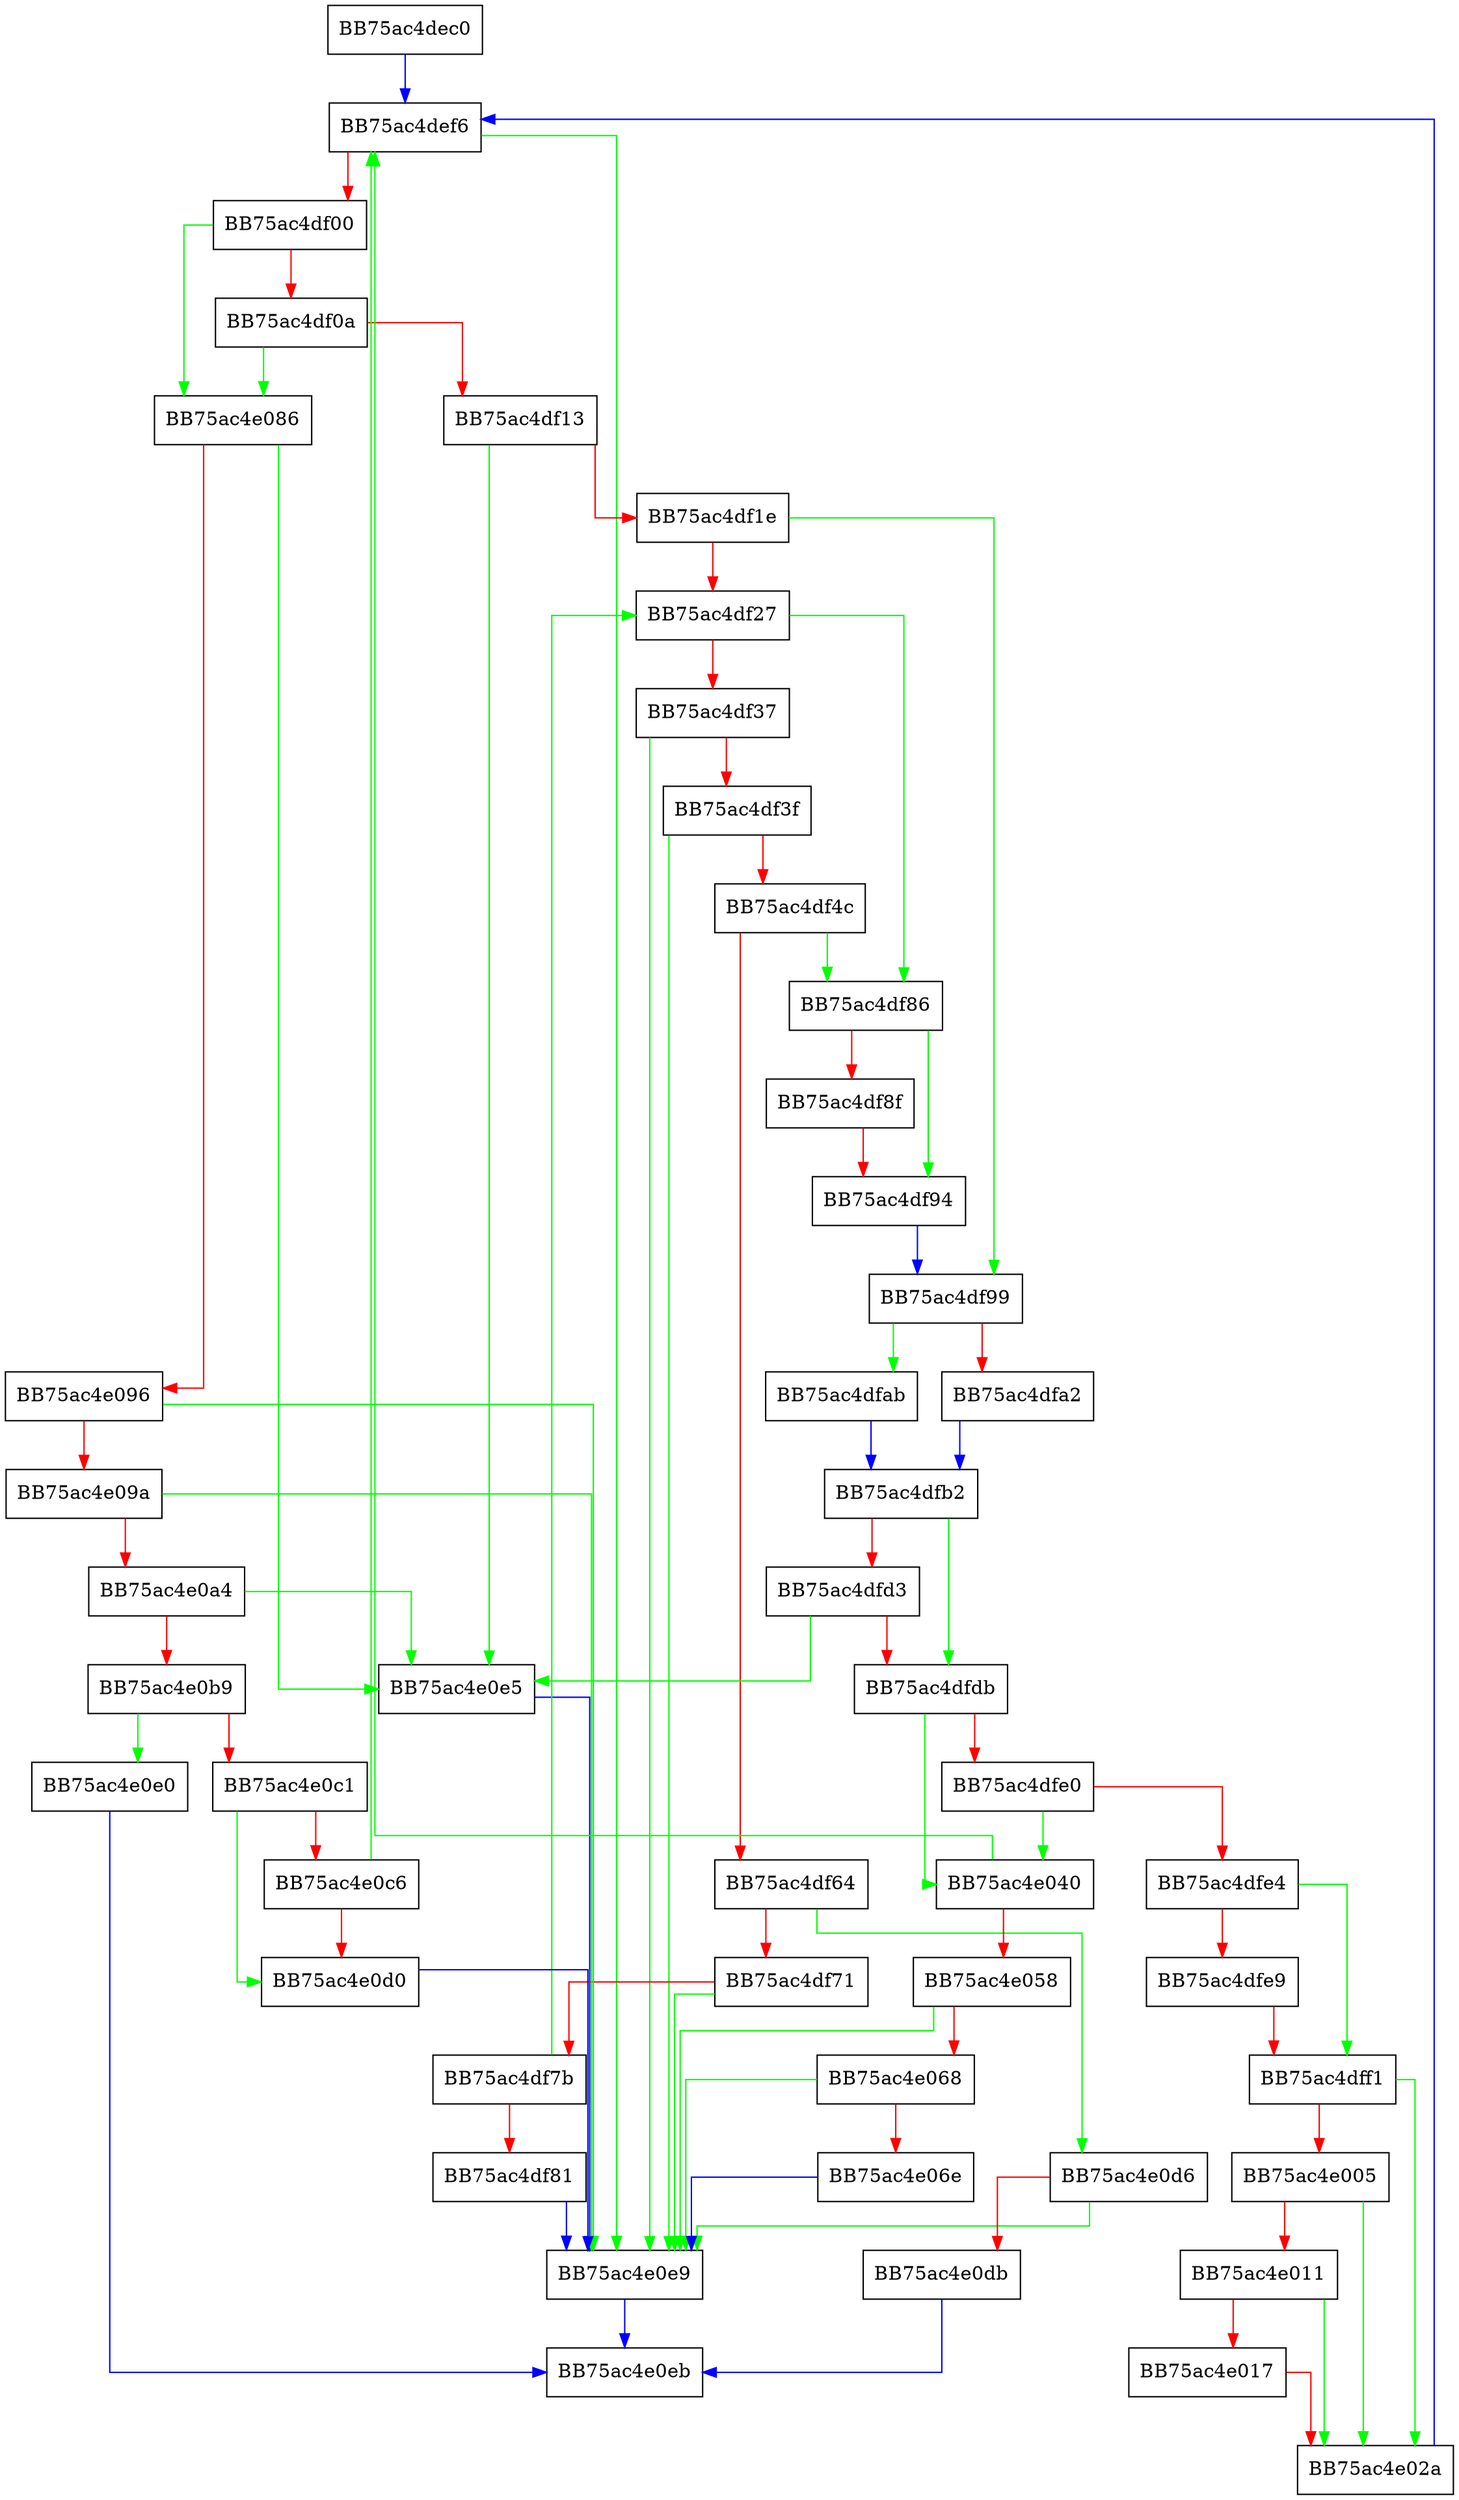 digraph getNextDirectoryInfo {
  node [shape="box"];
  graph [splines=ortho];
  BB75ac4dec0 -> BB75ac4def6 [color="blue"];
  BB75ac4def6 -> BB75ac4e0e9 [color="green"];
  BB75ac4def6 -> BB75ac4df00 [color="red"];
  BB75ac4df00 -> BB75ac4e086 [color="green"];
  BB75ac4df00 -> BB75ac4df0a [color="red"];
  BB75ac4df0a -> BB75ac4e086 [color="green"];
  BB75ac4df0a -> BB75ac4df13 [color="red"];
  BB75ac4df13 -> BB75ac4e0e5 [color="green"];
  BB75ac4df13 -> BB75ac4df1e [color="red"];
  BB75ac4df1e -> BB75ac4df99 [color="green"];
  BB75ac4df1e -> BB75ac4df27 [color="red"];
  BB75ac4df27 -> BB75ac4df86 [color="green"];
  BB75ac4df27 -> BB75ac4df37 [color="red"];
  BB75ac4df37 -> BB75ac4e0e9 [color="green"];
  BB75ac4df37 -> BB75ac4df3f [color="red"];
  BB75ac4df3f -> BB75ac4e0e9 [color="green"];
  BB75ac4df3f -> BB75ac4df4c [color="red"];
  BB75ac4df4c -> BB75ac4df86 [color="green"];
  BB75ac4df4c -> BB75ac4df64 [color="red"];
  BB75ac4df64 -> BB75ac4e0d6 [color="green"];
  BB75ac4df64 -> BB75ac4df71 [color="red"];
  BB75ac4df71 -> BB75ac4e0e9 [color="green"];
  BB75ac4df71 -> BB75ac4df7b [color="red"];
  BB75ac4df7b -> BB75ac4df27 [color="green"];
  BB75ac4df7b -> BB75ac4df81 [color="red"];
  BB75ac4df81 -> BB75ac4e0e9 [color="blue"];
  BB75ac4df86 -> BB75ac4df94 [color="green"];
  BB75ac4df86 -> BB75ac4df8f [color="red"];
  BB75ac4df8f -> BB75ac4df94 [color="red"];
  BB75ac4df94 -> BB75ac4df99 [color="blue"];
  BB75ac4df99 -> BB75ac4dfab [color="green"];
  BB75ac4df99 -> BB75ac4dfa2 [color="red"];
  BB75ac4dfa2 -> BB75ac4dfb2 [color="blue"];
  BB75ac4dfab -> BB75ac4dfb2 [color="blue"];
  BB75ac4dfb2 -> BB75ac4dfdb [color="green"];
  BB75ac4dfb2 -> BB75ac4dfd3 [color="red"];
  BB75ac4dfd3 -> BB75ac4e0e5 [color="green"];
  BB75ac4dfd3 -> BB75ac4dfdb [color="red"];
  BB75ac4dfdb -> BB75ac4e040 [color="green"];
  BB75ac4dfdb -> BB75ac4dfe0 [color="red"];
  BB75ac4dfe0 -> BB75ac4e040 [color="green"];
  BB75ac4dfe0 -> BB75ac4dfe4 [color="red"];
  BB75ac4dfe4 -> BB75ac4dff1 [color="green"];
  BB75ac4dfe4 -> BB75ac4dfe9 [color="red"];
  BB75ac4dfe9 -> BB75ac4dff1 [color="red"];
  BB75ac4dff1 -> BB75ac4e02a [color="green"];
  BB75ac4dff1 -> BB75ac4e005 [color="red"];
  BB75ac4e005 -> BB75ac4e02a [color="green"];
  BB75ac4e005 -> BB75ac4e011 [color="red"];
  BB75ac4e011 -> BB75ac4e02a [color="green"];
  BB75ac4e011 -> BB75ac4e017 [color="red"];
  BB75ac4e017 -> BB75ac4e02a [color="red"];
  BB75ac4e02a -> BB75ac4def6 [color="blue"];
  BB75ac4e040 -> BB75ac4def6 [color="green"];
  BB75ac4e040 -> BB75ac4e058 [color="red"];
  BB75ac4e058 -> BB75ac4e0e9 [color="green"];
  BB75ac4e058 -> BB75ac4e068 [color="red"];
  BB75ac4e068 -> BB75ac4e0e9 [color="green"];
  BB75ac4e068 -> BB75ac4e06e [color="red"];
  BB75ac4e06e -> BB75ac4e0e9 [color="blue"];
  BB75ac4e086 -> BB75ac4e0e5 [color="green"];
  BB75ac4e086 -> BB75ac4e096 [color="red"];
  BB75ac4e096 -> BB75ac4e0e9 [color="green"];
  BB75ac4e096 -> BB75ac4e09a [color="red"];
  BB75ac4e09a -> BB75ac4e0e9 [color="green"];
  BB75ac4e09a -> BB75ac4e0a4 [color="red"];
  BB75ac4e0a4 -> BB75ac4e0e5 [color="green"];
  BB75ac4e0a4 -> BB75ac4e0b9 [color="red"];
  BB75ac4e0b9 -> BB75ac4e0e0 [color="green"];
  BB75ac4e0b9 -> BB75ac4e0c1 [color="red"];
  BB75ac4e0c1 -> BB75ac4e0d0 [color="green"];
  BB75ac4e0c1 -> BB75ac4e0c6 [color="red"];
  BB75ac4e0c6 -> BB75ac4def6 [color="green"];
  BB75ac4e0c6 -> BB75ac4e0d0 [color="red"];
  BB75ac4e0d0 -> BB75ac4e0e9 [color="blue"];
  BB75ac4e0d6 -> BB75ac4e0e9 [color="green"];
  BB75ac4e0d6 -> BB75ac4e0db [color="red"];
  BB75ac4e0db -> BB75ac4e0eb [color="blue"];
  BB75ac4e0e0 -> BB75ac4e0eb [color="blue"];
  BB75ac4e0e5 -> BB75ac4e0e9 [color="blue"];
  BB75ac4e0e9 -> BB75ac4e0eb [color="blue"];
}